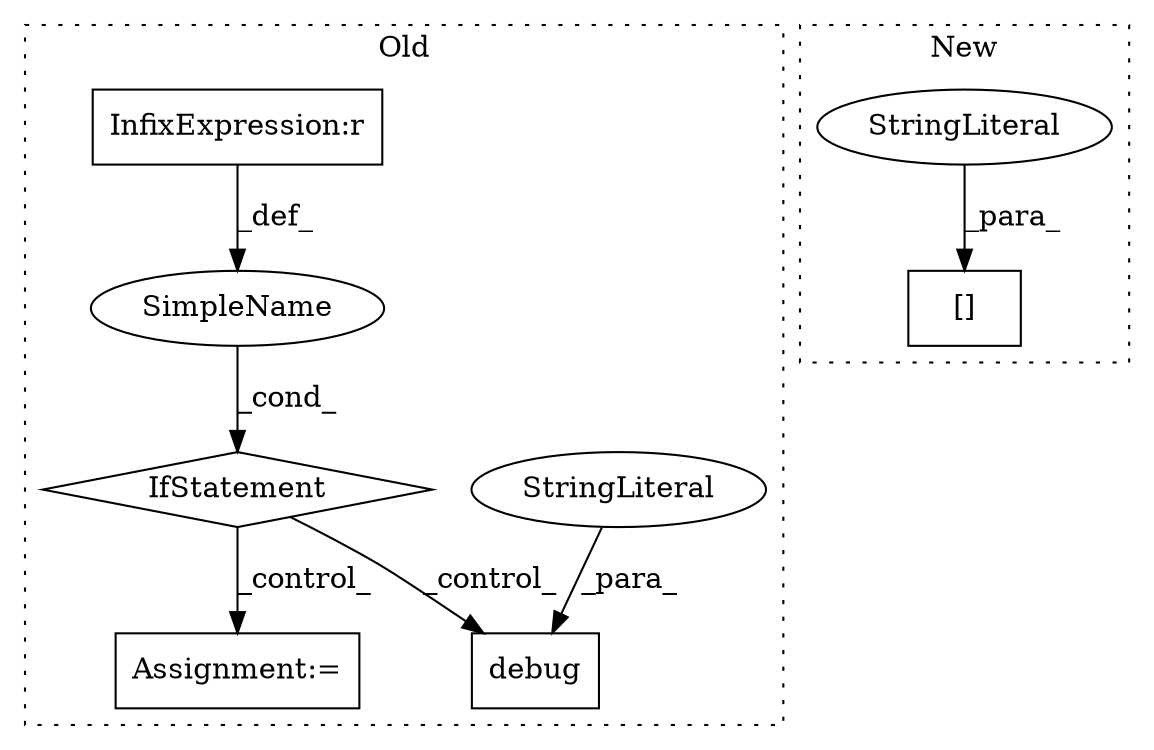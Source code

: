 digraph G {
subgraph cluster0 {
1 [label="debug" a="32" s="681,735" l="6,1" shape="box"];
3 [label="StringLiteral" a="45" s="687" l="48" shape="ellipse"];
5 [label="IfStatement" a="25" s="524,548" l="4,2" shape="diamond"];
6 [label="SimpleName" a="42" s="" l="" shape="ellipse"];
7 [label="InfixExpression:r" a="27" s="538" l="4" shape="box"];
8 [label="Assignment:=" a="7" s="749" l="1" shape="box"];
label = "Old";
style="dotted";
}
subgraph cluster1 {
2 [label="[]" a="2" s="1045,1069" l="18,1" shape="box"];
4 [label="StringLiteral" a="45" s="1063" l="6" shape="ellipse"];
label = "New";
style="dotted";
}
3 -> 1 [label="_para_"];
4 -> 2 [label="_para_"];
5 -> 8 [label="_control_"];
5 -> 1 [label="_control_"];
6 -> 5 [label="_cond_"];
7 -> 6 [label="_def_"];
}